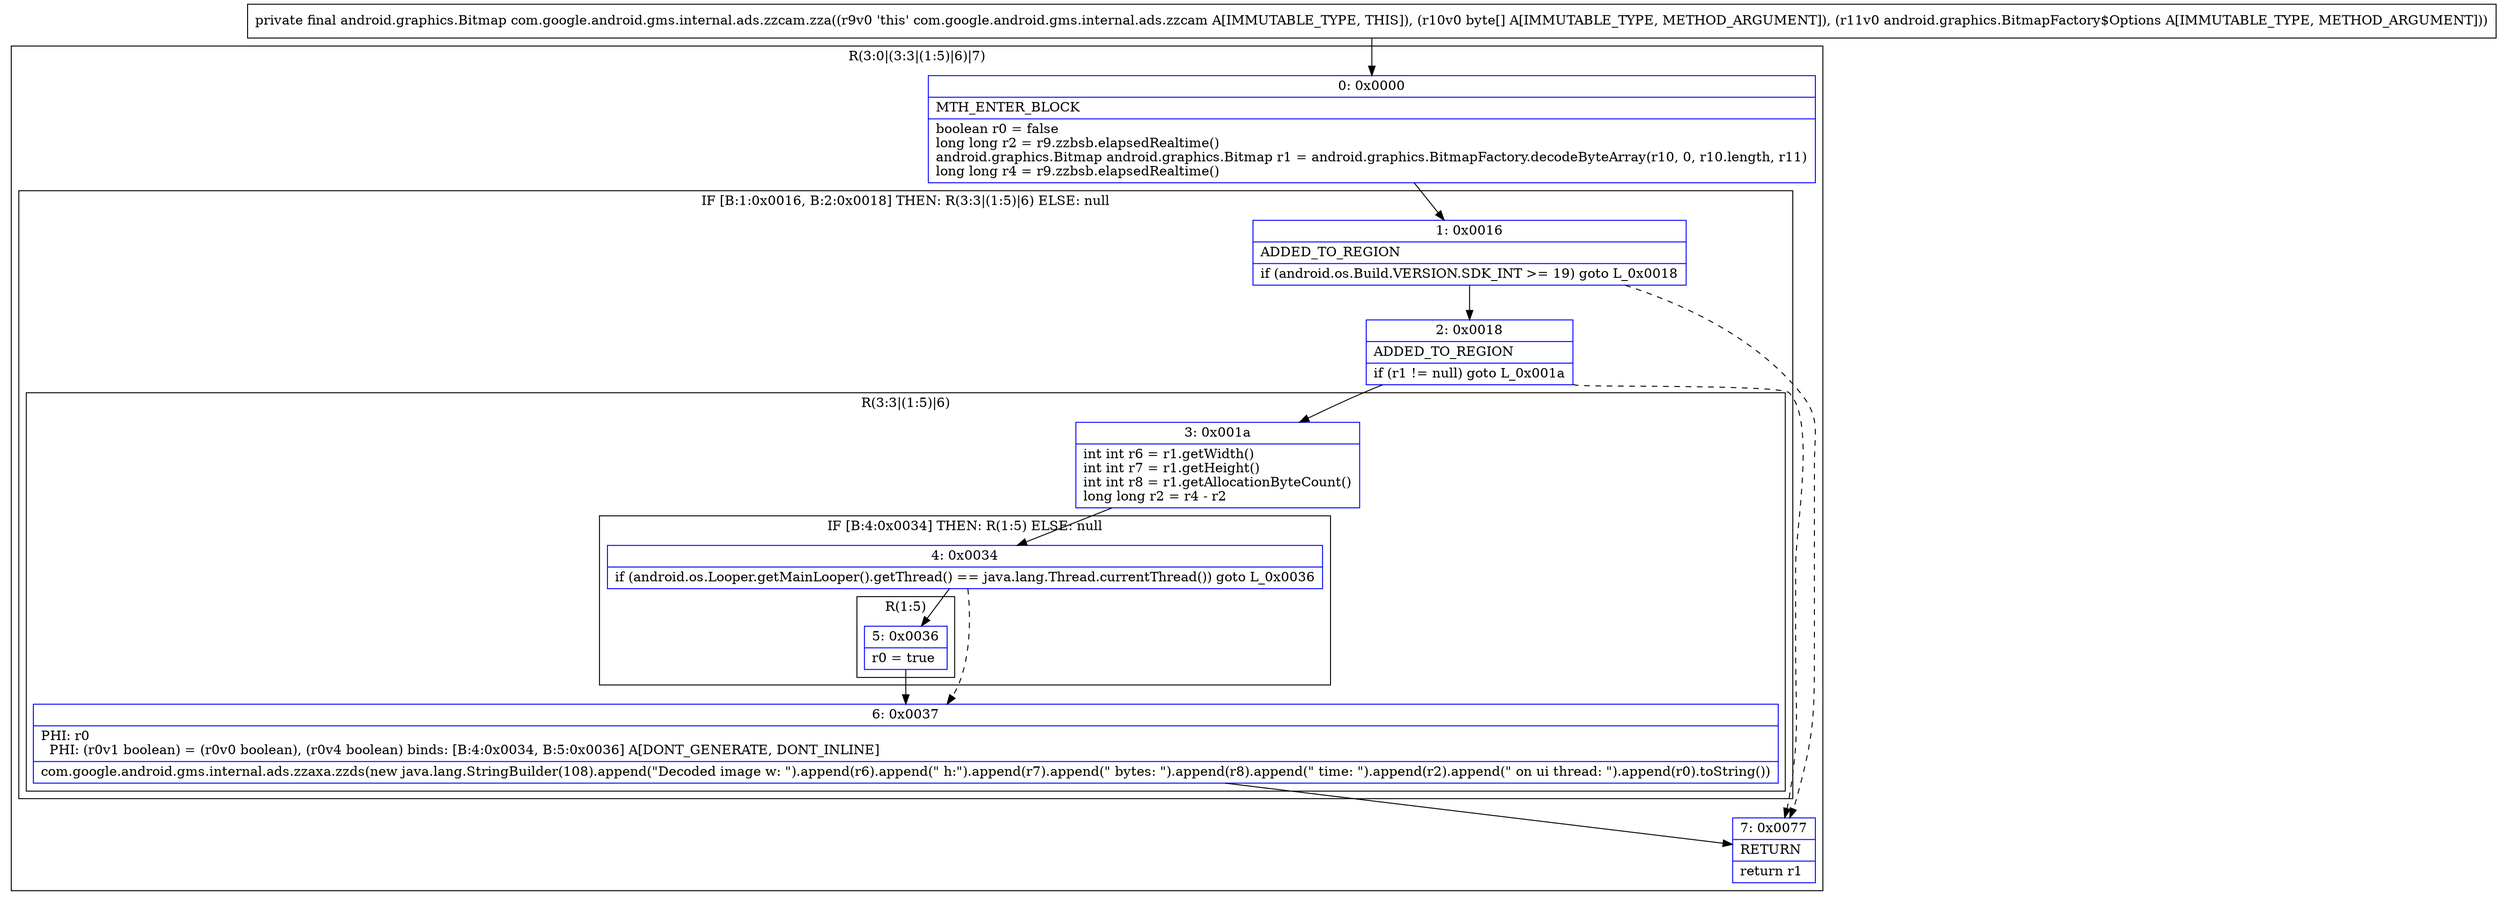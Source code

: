digraph "CFG forcom.google.android.gms.internal.ads.zzcam.zza([BLandroid\/graphics\/BitmapFactory$Options;)Landroid\/graphics\/Bitmap;" {
subgraph cluster_Region_969146539 {
label = "R(3:0|(3:3|(1:5)|6)|7)";
node [shape=record,color=blue];
Node_0 [shape=record,label="{0\:\ 0x0000|MTH_ENTER_BLOCK\l|boolean r0 = false\llong long r2 = r9.zzbsb.elapsedRealtime()\landroid.graphics.Bitmap android.graphics.Bitmap r1 = android.graphics.BitmapFactory.decodeByteArray(r10, 0, r10.length, r11)\llong long r4 = r9.zzbsb.elapsedRealtime()\l}"];
subgraph cluster_IfRegion_118459758 {
label = "IF [B:1:0x0016, B:2:0x0018] THEN: R(3:3|(1:5)|6) ELSE: null";
node [shape=record,color=blue];
Node_1 [shape=record,label="{1\:\ 0x0016|ADDED_TO_REGION\l|if (android.os.Build.VERSION.SDK_INT \>= 19) goto L_0x0018\l}"];
Node_2 [shape=record,label="{2\:\ 0x0018|ADDED_TO_REGION\l|if (r1 != null) goto L_0x001a\l}"];
subgraph cluster_Region_661023648 {
label = "R(3:3|(1:5)|6)";
node [shape=record,color=blue];
Node_3 [shape=record,label="{3\:\ 0x001a|int int r6 = r1.getWidth()\lint int r7 = r1.getHeight()\lint int r8 = r1.getAllocationByteCount()\llong long r2 = r4 \- r2\l}"];
subgraph cluster_IfRegion_2040306950 {
label = "IF [B:4:0x0034] THEN: R(1:5) ELSE: null";
node [shape=record,color=blue];
Node_4 [shape=record,label="{4\:\ 0x0034|if (android.os.Looper.getMainLooper().getThread() == java.lang.Thread.currentThread()) goto L_0x0036\l}"];
subgraph cluster_Region_1036401528 {
label = "R(1:5)";
node [shape=record,color=blue];
Node_5 [shape=record,label="{5\:\ 0x0036|r0 = true\l}"];
}
}
Node_6 [shape=record,label="{6\:\ 0x0037|PHI: r0 \l  PHI: (r0v1 boolean) = (r0v0 boolean), (r0v4 boolean) binds: [B:4:0x0034, B:5:0x0036] A[DONT_GENERATE, DONT_INLINE]\l|com.google.android.gms.internal.ads.zzaxa.zzds(new java.lang.StringBuilder(108).append(\"Decoded image w: \").append(r6).append(\" h:\").append(r7).append(\" bytes: \").append(r8).append(\" time: \").append(r2).append(\" on ui thread: \").append(r0).toString())\l}"];
}
}
Node_7 [shape=record,label="{7\:\ 0x0077|RETURN\l|return r1\l}"];
}
MethodNode[shape=record,label="{private final android.graphics.Bitmap com.google.android.gms.internal.ads.zzcam.zza((r9v0 'this' com.google.android.gms.internal.ads.zzcam A[IMMUTABLE_TYPE, THIS]), (r10v0 byte[] A[IMMUTABLE_TYPE, METHOD_ARGUMENT]), (r11v0 android.graphics.BitmapFactory$Options A[IMMUTABLE_TYPE, METHOD_ARGUMENT])) }"];
MethodNode -> Node_0;
Node_0 -> Node_1;
Node_1 -> Node_2;
Node_1 -> Node_7[style=dashed];
Node_2 -> Node_3;
Node_2 -> Node_7[style=dashed];
Node_3 -> Node_4;
Node_4 -> Node_5;
Node_4 -> Node_6[style=dashed];
Node_5 -> Node_6;
Node_6 -> Node_7;
}

